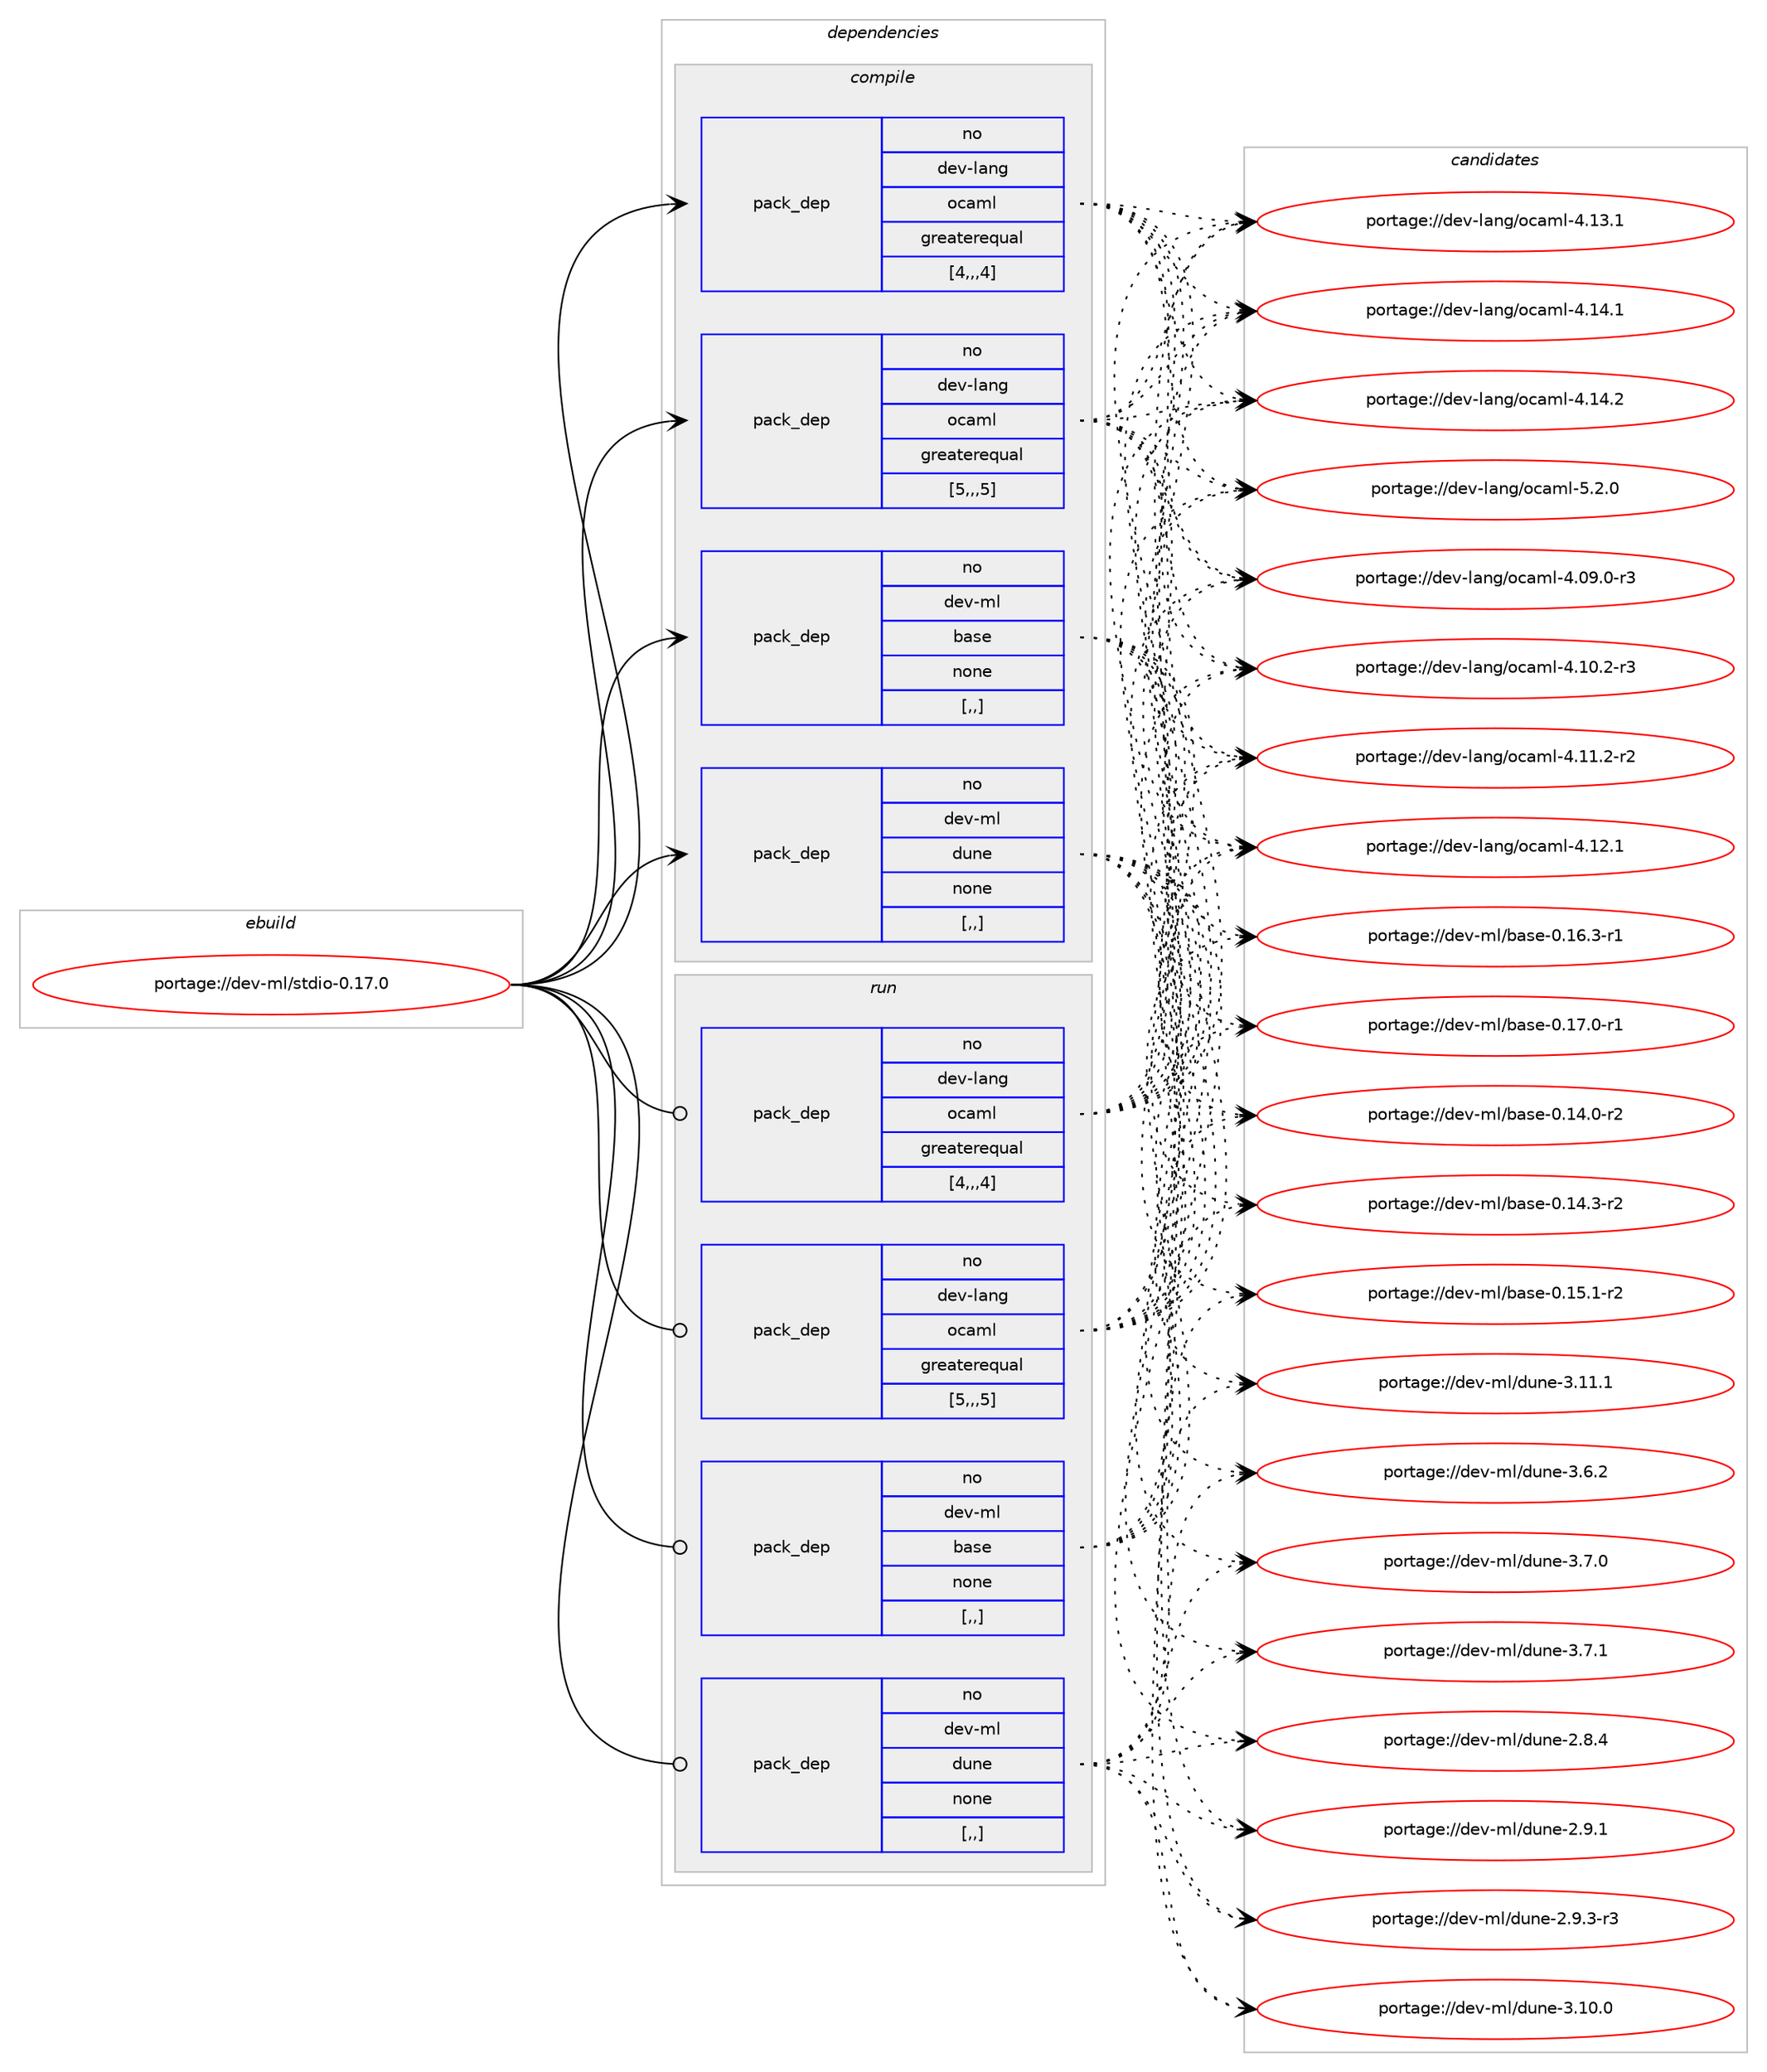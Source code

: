 digraph prolog {

# *************
# Graph options
# *************

newrank=true;
concentrate=true;
compound=true;
graph [rankdir=LR,fontname=Helvetica,fontsize=10,ranksep=1.5];#, ranksep=2.5, nodesep=0.2];
edge  [arrowhead=vee];
node  [fontname=Helvetica,fontsize=10];

# **********
# The ebuild
# **********

subgraph cluster_leftcol {
color=gray;
rank=same;
label=<<i>ebuild</i>>;
id [label="portage://dev-ml/stdio-0.17.0", color=red, width=4, href="../dev-ml/stdio-0.17.0.svg"];
}

# ****************
# The dependencies
# ****************

subgraph cluster_midcol {
color=gray;
label=<<i>dependencies</i>>;
subgraph cluster_compile {
fillcolor="#eeeeee";
style=filled;
label=<<i>compile</i>>;
subgraph pack91654 {
dependency121694 [label=<<TABLE BORDER="0" CELLBORDER="1" CELLSPACING="0" CELLPADDING="4" WIDTH="220"><TR><TD ROWSPAN="6" CELLPADDING="30">pack_dep</TD></TR><TR><TD WIDTH="110">no</TD></TR><TR><TD>dev-lang</TD></TR><TR><TD>ocaml</TD></TR><TR><TD>greaterequal</TD></TR><TR><TD>[4,,,4]</TD></TR></TABLE>>, shape=none, color=blue];
}
id:e -> dependency121694:w [weight=20,style="solid",arrowhead="vee"];
subgraph pack91655 {
dependency121695 [label=<<TABLE BORDER="0" CELLBORDER="1" CELLSPACING="0" CELLPADDING="4" WIDTH="220"><TR><TD ROWSPAN="6" CELLPADDING="30">pack_dep</TD></TR><TR><TD WIDTH="110">no</TD></TR><TR><TD>dev-lang</TD></TR><TR><TD>ocaml</TD></TR><TR><TD>greaterequal</TD></TR><TR><TD>[5,,,5]</TD></TR></TABLE>>, shape=none, color=blue];
}
id:e -> dependency121695:w [weight=20,style="solid",arrowhead="vee"];
subgraph pack91656 {
dependency121696 [label=<<TABLE BORDER="0" CELLBORDER="1" CELLSPACING="0" CELLPADDING="4" WIDTH="220"><TR><TD ROWSPAN="6" CELLPADDING="30">pack_dep</TD></TR><TR><TD WIDTH="110">no</TD></TR><TR><TD>dev-ml</TD></TR><TR><TD>base</TD></TR><TR><TD>none</TD></TR><TR><TD>[,,]</TD></TR></TABLE>>, shape=none, color=blue];
}
id:e -> dependency121696:w [weight=20,style="solid",arrowhead="vee"];
subgraph pack91657 {
dependency121697 [label=<<TABLE BORDER="0" CELLBORDER="1" CELLSPACING="0" CELLPADDING="4" WIDTH="220"><TR><TD ROWSPAN="6" CELLPADDING="30">pack_dep</TD></TR><TR><TD WIDTH="110">no</TD></TR><TR><TD>dev-ml</TD></TR><TR><TD>dune</TD></TR><TR><TD>none</TD></TR><TR><TD>[,,]</TD></TR></TABLE>>, shape=none, color=blue];
}
id:e -> dependency121697:w [weight=20,style="solid",arrowhead="vee"];
}
subgraph cluster_compileandrun {
fillcolor="#eeeeee";
style=filled;
label=<<i>compile and run</i>>;
}
subgraph cluster_run {
fillcolor="#eeeeee";
style=filled;
label=<<i>run</i>>;
subgraph pack91658 {
dependency121698 [label=<<TABLE BORDER="0" CELLBORDER="1" CELLSPACING="0" CELLPADDING="4" WIDTH="220"><TR><TD ROWSPAN="6" CELLPADDING="30">pack_dep</TD></TR><TR><TD WIDTH="110">no</TD></TR><TR><TD>dev-lang</TD></TR><TR><TD>ocaml</TD></TR><TR><TD>greaterequal</TD></TR><TR><TD>[4,,,4]</TD></TR></TABLE>>, shape=none, color=blue];
}
id:e -> dependency121698:w [weight=20,style="solid",arrowhead="odot"];
subgraph pack91659 {
dependency121699 [label=<<TABLE BORDER="0" CELLBORDER="1" CELLSPACING="0" CELLPADDING="4" WIDTH="220"><TR><TD ROWSPAN="6" CELLPADDING="30">pack_dep</TD></TR><TR><TD WIDTH="110">no</TD></TR><TR><TD>dev-lang</TD></TR><TR><TD>ocaml</TD></TR><TR><TD>greaterequal</TD></TR><TR><TD>[5,,,5]</TD></TR></TABLE>>, shape=none, color=blue];
}
id:e -> dependency121699:w [weight=20,style="solid",arrowhead="odot"];
subgraph pack91660 {
dependency121700 [label=<<TABLE BORDER="0" CELLBORDER="1" CELLSPACING="0" CELLPADDING="4" WIDTH="220"><TR><TD ROWSPAN="6" CELLPADDING="30">pack_dep</TD></TR><TR><TD WIDTH="110">no</TD></TR><TR><TD>dev-ml</TD></TR><TR><TD>base</TD></TR><TR><TD>none</TD></TR><TR><TD>[,,]</TD></TR></TABLE>>, shape=none, color=blue];
}
id:e -> dependency121700:w [weight=20,style="solid",arrowhead="odot"];
subgraph pack91661 {
dependency121701 [label=<<TABLE BORDER="0" CELLBORDER="1" CELLSPACING="0" CELLPADDING="4" WIDTH="220"><TR><TD ROWSPAN="6" CELLPADDING="30">pack_dep</TD></TR><TR><TD WIDTH="110">no</TD></TR><TR><TD>dev-ml</TD></TR><TR><TD>dune</TD></TR><TR><TD>none</TD></TR><TR><TD>[,,]</TD></TR></TABLE>>, shape=none, color=blue];
}
id:e -> dependency121701:w [weight=20,style="solid",arrowhead="odot"];
}
}

# **************
# The candidates
# **************

subgraph cluster_choices {
rank=same;
color=gray;
label=<<i>candidates</i>>;

subgraph choice91654 {
color=black;
nodesep=1;
choice1001011184510897110103471119997109108455246485746484511451 [label="portage://dev-lang/ocaml-4.09.0-r3", color=red, width=4,href="../dev-lang/ocaml-4.09.0-r3.svg"];
choice1001011184510897110103471119997109108455246494846504511451 [label="portage://dev-lang/ocaml-4.10.2-r3", color=red, width=4,href="../dev-lang/ocaml-4.10.2-r3.svg"];
choice1001011184510897110103471119997109108455246494946504511450 [label="portage://dev-lang/ocaml-4.11.2-r2", color=red, width=4,href="../dev-lang/ocaml-4.11.2-r2.svg"];
choice100101118451089711010347111999710910845524649504649 [label="portage://dev-lang/ocaml-4.12.1", color=red, width=4,href="../dev-lang/ocaml-4.12.1.svg"];
choice100101118451089711010347111999710910845524649514649 [label="portage://dev-lang/ocaml-4.13.1", color=red, width=4,href="../dev-lang/ocaml-4.13.1.svg"];
choice100101118451089711010347111999710910845524649524649 [label="portage://dev-lang/ocaml-4.14.1", color=red, width=4,href="../dev-lang/ocaml-4.14.1.svg"];
choice100101118451089711010347111999710910845524649524650 [label="portage://dev-lang/ocaml-4.14.2", color=red, width=4,href="../dev-lang/ocaml-4.14.2.svg"];
choice1001011184510897110103471119997109108455346504648 [label="portage://dev-lang/ocaml-5.2.0", color=red, width=4,href="../dev-lang/ocaml-5.2.0.svg"];
dependency121694:e -> choice1001011184510897110103471119997109108455246485746484511451:w [style=dotted,weight="100"];
dependency121694:e -> choice1001011184510897110103471119997109108455246494846504511451:w [style=dotted,weight="100"];
dependency121694:e -> choice1001011184510897110103471119997109108455246494946504511450:w [style=dotted,weight="100"];
dependency121694:e -> choice100101118451089711010347111999710910845524649504649:w [style=dotted,weight="100"];
dependency121694:e -> choice100101118451089711010347111999710910845524649514649:w [style=dotted,weight="100"];
dependency121694:e -> choice100101118451089711010347111999710910845524649524649:w [style=dotted,weight="100"];
dependency121694:e -> choice100101118451089711010347111999710910845524649524650:w [style=dotted,weight="100"];
dependency121694:e -> choice1001011184510897110103471119997109108455346504648:w [style=dotted,weight="100"];
}
subgraph choice91655 {
color=black;
nodesep=1;
choice1001011184510897110103471119997109108455246485746484511451 [label="portage://dev-lang/ocaml-4.09.0-r3", color=red, width=4,href="../dev-lang/ocaml-4.09.0-r3.svg"];
choice1001011184510897110103471119997109108455246494846504511451 [label="portage://dev-lang/ocaml-4.10.2-r3", color=red, width=4,href="../dev-lang/ocaml-4.10.2-r3.svg"];
choice1001011184510897110103471119997109108455246494946504511450 [label="portage://dev-lang/ocaml-4.11.2-r2", color=red, width=4,href="../dev-lang/ocaml-4.11.2-r2.svg"];
choice100101118451089711010347111999710910845524649504649 [label="portage://dev-lang/ocaml-4.12.1", color=red, width=4,href="../dev-lang/ocaml-4.12.1.svg"];
choice100101118451089711010347111999710910845524649514649 [label="portage://dev-lang/ocaml-4.13.1", color=red, width=4,href="../dev-lang/ocaml-4.13.1.svg"];
choice100101118451089711010347111999710910845524649524649 [label="portage://dev-lang/ocaml-4.14.1", color=red, width=4,href="../dev-lang/ocaml-4.14.1.svg"];
choice100101118451089711010347111999710910845524649524650 [label="portage://dev-lang/ocaml-4.14.2", color=red, width=4,href="../dev-lang/ocaml-4.14.2.svg"];
choice1001011184510897110103471119997109108455346504648 [label="portage://dev-lang/ocaml-5.2.0", color=red, width=4,href="../dev-lang/ocaml-5.2.0.svg"];
dependency121695:e -> choice1001011184510897110103471119997109108455246485746484511451:w [style=dotted,weight="100"];
dependency121695:e -> choice1001011184510897110103471119997109108455246494846504511451:w [style=dotted,weight="100"];
dependency121695:e -> choice1001011184510897110103471119997109108455246494946504511450:w [style=dotted,weight="100"];
dependency121695:e -> choice100101118451089711010347111999710910845524649504649:w [style=dotted,weight="100"];
dependency121695:e -> choice100101118451089711010347111999710910845524649514649:w [style=dotted,weight="100"];
dependency121695:e -> choice100101118451089711010347111999710910845524649524649:w [style=dotted,weight="100"];
dependency121695:e -> choice100101118451089711010347111999710910845524649524650:w [style=dotted,weight="100"];
dependency121695:e -> choice1001011184510897110103471119997109108455346504648:w [style=dotted,weight="100"];
}
subgraph choice91656 {
color=black;
nodesep=1;
choice10010111845109108479897115101454846495246484511450 [label="portage://dev-ml/base-0.14.0-r2", color=red, width=4,href="../dev-ml/base-0.14.0-r2.svg"];
choice10010111845109108479897115101454846495246514511450 [label="portage://dev-ml/base-0.14.3-r2", color=red, width=4,href="../dev-ml/base-0.14.3-r2.svg"];
choice10010111845109108479897115101454846495346494511450 [label="portage://dev-ml/base-0.15.1-r2", color=red, width=4,href="../dev-ml/base-0.15.1-r2.svg"];
choice10010111845109108479897115101454846495446514511449 [label="portage://dev-ml/base-0.16.3-r1", color=red, width=4,href="../dev-ml/base-0.16.3-r1.svg"];
choice10010111845109108479897115101454846495546484511449 [label="portage://dev-ml/base-0.17.0-r1", color=red, width=4,href="../dev-ml/base-0.17.0-r1.svg"];
dependency121696:e -> choice10010111845109108479897115101454846495246484511450:w [style=dotted,weight="100"];
dependency121696:e -> choice10010111845109108479897115101454846495246514511450:w [style=dotted,weight="100"];
dependency121696:e -> choice10010111845109108479897115101454846495346494511450:w [style=dotted,weight="100"];
dependency121696:e -> choice10010111845109108479897115101454846495446514511449:w [style=dotted,weight="100"];
dependency121696:e -> choice10010111845109108479897115101454846495546484511449:w [style=dotted,weight="100"];
}
subgraph choice91657 {
color=black;
nodesep=1;
choice1001011184510910847100117110101455046564652 [label="portage://dev-ml/dune-2.8.4", color=red, width=4,href="../dev-ml/dune-2.8.4.svg"];
choice1001011184510910847100117110101455046574649 [label="portage://dev-ml/dune-2.9.1", color=red, width=4,href="../dev-ml/dune-2.9.1.svg"];
choice10010111845109108471001171101014550465746514511451 [label="portage://dev-ml/dune-2.9.3-r3", color=red, width=4,href="../dev-ml/dune-2.9.3-r3.svg"];
choice100101118451091084710011711010145514649484648 [label="portage://dev-ml/dune-3.10.0", color=red, width=4,href="../dev-ml/dune-3.10.0.svg"];
choice100101118451091084710011711010145514649494649 [label="portage://dev-ml/dune-3.11.1", color=red, width=4,href="../dev-ml/dune-3.11.1.svg"];
choice1001011184510910847100117110101455146544650 [label="portage://dev-ml/dune-3.6.2", color=red, width=4,href="../dev-ml/dune-3.6.2.svg"];
choice1001011184510910847100117110101455146554648 [label="portage://dev-ml/dune-3.7.0", color=red, width=4,href="../dev-ml/dune-3.7.0.svg"];
choice1001011184510910847100117110101455146554649 [label="portage://dev-ml/dune-3.7.1", color=red, width=4,href="../dev-ml/dune-3.7.1.svg"];
dependency121697:e -> choice1001011184510910847100117110101455046564652:w [style=dotted,weight="100"];
dependency121697:e -> choice1001011184510910847100117110101455046574649:w [style=dotted,weight="100"];
dependency121697:e -> choice10010111845109108471001171101014550465746514511451:w [style=dotted,weight="100"];
dependency121697:e -> choice100101118451091084710011711010145514649484648:w [style=dotted,weight="100"];
dependency121697:e -> choice100101118451091084710011711010145514649494649:w [style=dotted,weight="100"];
dependency121697:e -> choice1001011184510910847100117110101455146544650:w [style=dotted,weight="100"];
dependency121697:e -> choice1001011184510910847100117110101455146554648:w [style=dotted,weight="100"];
dependency121697:e -> choice1001011184510910847100117110101455146554649:w [style=dotted,weight="100"];
}
subgraph choice91658 {
color=black;
nodesep=1;
choice1001011184510897110103471119997109108455246485746484511451 [label="portage://dev-lang/ocaml-4.09.0-r3", color=red, width=4,href="../dev-lang/ocaml-4.09.0-r3.svg"];
choice1001011184510897110103471119997109108455246494846504511451 [label="portage://dev-lang/ocaml-4.10.2-r3", color=red, width=4,href="../dev-lang/ocaml-4.10.2-r3.svg"];
choice1001011184510897110103471119997109108455246494946504511450 [label="portage://dev-lang/ocaml-4.11.2-r2", color=red, width=4,href="../dev-lang/ocaml-4.11.2-r2.svg"];
choice100101118451089711010347111999710910845524649504649 [label="portage://dev-lang/ocaml-4.12.1", color=red, width=4,href="../dev-lang/ocaml-4.12.1.svg"];
choice100101118451089711010347111999710910845524649514649 [label="portage://dev-lang/ocaml-4.13.1", color=red, width=4,href="../dev-lang/ocaml-4.13.1.svg"];
choice100101118451089711010347111999710910845524649524649 [label="portage://dev-lang/ocaml-4.14.1", color=red, width=4,href="../dev-lang/ocaml-4.14.1.svg"];
choice100101118451089711010347111999710910845524649524650 [label="portage://dev-lang/ocaml-4.14.2", color=red, width=4,href="../dev-lang/ocaml-4.14.2.svg"];
choice1001011184510897110103471119997109108455346504648 [label="portage://dev-lang/ocaml-5.2.0", color=red, width=4,href="../dev-lang/ocaml-5.2.0.svg"];
dependency121698:e -> choice1001011184510897110103471119997109108455246485746484511451:w [style=dotted,weight="100"];
dependency121698:e -> choice1001011184510897110103471119997109108455246494846504511451:w [style=dotted,weight="100"];
dependency121698:e -> choice1001011184510897110103471119997109108455246494946504511450:w [style=dotted,weight="100"];
dependency121698:e -> choice100101118451089711010347111999710910845524649504649:w [style=dotted,weight="100"];
dependency121698:e -> choice100101118451089711010347111999710910845524649514649:w [style=dotted,weight="100"];
dependency121698:e -> choice100101118451089711010347111999710910845524649524649:w [style=dotted,weight="100"];
dependency121698:e -> choice100101118451089711010347111999710910845524649524650:w [style=dotted,weight="100"];
dependency121698:e -> choice1001011184510897110103471119997109108455346504648:w [style=dotted,weight="100"];
}
subgraph choice91659 {
color=black;
nodesep=1;
choice1001011184510897110103471119997109108455246485746484511451 [label="portage://dev-lang/ocaml-4.09.0-r3", color=red, width=4,href="../dev-lang/ocaml-4.09.0-r3.svg"];
choice1001011184510897110103471119997109108455246494846504511451 [label="portage://dev-lang/ocaml-4.10.2-r3", color=red, width=4,href="../dev-lang/ocaml-4.10.2-r3.svg"];
choice1001011184510897110103471119997109108455246494946504511450 [label="portage://dev-lang/ocaml-4.11.2-r2", color=red, width=4,href="../dev-lang/ocaml-4.11.2-r2.svg"];
choice100101118451089711010347111999710910845524649504649 [label="portage://dev-lang/ocaml-4.12.1", color=red, width=4,href="../dev-lang/ocaml-4.12.1.svg"];
choice100101118451089711010347111999710910845524649514649 [label="portage://dev-lang/ocaml-4.13.1", color=red, width=4,href="../dev-lang/ocaml-4.13.1.svg"];
choice100101118451089711010347111999710910845524649524649 [label="portage://dev-lang/ocaml-4.14.1", color=red, width=4,href="../dev-lang/ocaml-4.14.1.svg"];
choice100101118451089711010347111999710910845524649524650 [label="portage://dev-lang/ocaml-4.14.2", color=red, width=4,href="../dev-lang/ocaml-4.14.2.svg"];
choice1001011184510897110103471119997109108455346504648 [label="portage://dev-lang/ocaml-5.2.0", color=red, width=4,href="../dev-lang/ocaml-5.2.0.svg"];
dependency121699:e -> choice1001011184510897110103471119997109108455246485746484511451:w [style=dotted,weight="100"];
dependency121699:e -> choice1001011184510897110103471119997109108455246494846504511451:w [style=dotted,weight="100"];
dependency121699:e -> choice1001011184510897110103471119997109108455246494946504511450:w [style=dotted,weight="100"];
dependency121699:e -> choice100101118451089711010347111999710910845524649504649:w [style=dotted,weight="100"];
dependency121699:e -> choice100101118451089711010347111999710910845524649514649:w [style=dotted,weight="100"];
dependency121699:e -> choice100101118451089711010347111999710910845524649524649:w [style=dotted,weight="100"];
dependency121699:e -> choice100101118451089711010347111999710910845524649524650:w [style=dotted,weight="100"];
dependency121699:e -> choice1001011184510897110103471119997109108455346504648:w [style=dotted,weight="100"];
}
subgraph choice91660 {
color=black;
nodesep=1;
choice10010111845109108479897115101454846495246484511450 [label="portage://dev-ml/base-0.14.0-r2", color=red, width=4,href="../dev-ml/base-0.14.0-r2.svg"];
choice10010111845109108479897115101454846495246514511450 [label="portage://dev-ml/base-0.14.3-r2", color=red, width=4,href="../dev-ml/base-0.14.3-r2.svg"];
choice10010111845109108479897115101454846495346494511450 [label="portage://dev-ml/base-0.15.1-r2", color=red, width=4,href="../dev-ml/base-0.15.1-r2.svg"];
choice10010111845109108479897115101454846495446514511449 [label="portage://dev-ml/base-0.16.3-r1", color=red, width=4,href="../dev-ml/base-0.16.3-r1.svg"];
choice10010111845109108479897115101454846495546484511449 [label="portage://dev-ml/base-0.17.0-r1", color=red, width=4,href="../dev-ml/base-0.17.0-r1.svg"];
dependency121700:e -> choice10010111845109108479897115101454846495246484511450:w [style=dotted,weight="100"];
dependency121700:e -> choice10010111845109108479897115101454846495246514511450:w [style=dotted,weight="100"];
dependency121700:e -> choice10010111845109108479897115101454846495346494511450:w [style=dotted,weight="100"];
dependency121700:e -> choice10010111845109108479897115101454846495446514511449:w [style=dotted,weight="100"];
dependency121700:e -> choice10010111845109108479897115101454846495546484511449:w [style=dotted,weight="100"];
}
subgraph choice91661 {
color=black;
nodesep=1;
choice1001011184510910847100117110101455046564652 [label="portage://dev-ml/dune-2.8.4", color=red, width=4,href="../dev-ml/dune-2.8.4.svg"];
choice1001011184510910847100117110101455046574649 [label="portage://dev-ml/dune-2.9.1", color=red, width=4,href="../dev-ml/dune-2.9.1.svg"];
choice10010111845109108471001171101014550465746514511451 [label="portage://dev-ml/dune-2.9.3-r3", color=red, width=4,href="../dev-ml/dune-2.9.3-r3.svg"];
choice100101118451091084710011711010145514649484648 [label="portage://dev-ml/dune-3.10.0", color=red, width=4,href="../dev-ml/dune-3.10.0.svg"];
choice100101118451091084710011711010145514649494649 [label="portage://dev-ml/dune-3.11.1", color=red, width=4,href="../dev-ml/dune-3.11.1.svg"];
choice1001011184510910847100117110101455146544650 [label="portage://dev-ml/dune-3.6.2", color=red, width=4,href="../dev-ml/dune-3.6.2.svg"];
choice1001011184510910847100117110101455146554648 [label="portage://dev-ml/dune-3.7.0", color=red, width=4,href="../dev-ml/dune-3.7.0.svg"];
choice1001011184510910847100117110101455146554649 [label="portage://dev-ml/dune-3.7.1", color=red, width=4,href="../dev-ml/dune-3.7.1.svg"];
dependency121701:e -> choice1001011184510910847100117110101455046564652:w [style=dotted,weight="100"];
dependency121701:e -> choice1001011184510910847100117110101455046574649:w [style=dotted,weight="100"];
dependency121701:e -> choice10010111845109108471001171101014550465746514511451:w [style=dotted,weight="100"];
dependency121701:e -> choice100101118451091084710011711010145514649484648:w [style=dotted,weight="100"];
dependency121701:e -> choice100101118451091084710011711010145514649494649:w [style=dotted,weight="100"];
dependency121701:e -> choice1001011184510910847100117110101455146544650:w [style=dotted,weight="100"];
dependency121701:e -> choice1001011184510910847100117110101455146554648:w [style=dotted,weight="100"];
dependency121701:e -> choice1001011184510910847100117110101455146554649:w [style=dotted,weight="100"];
}
}

}
